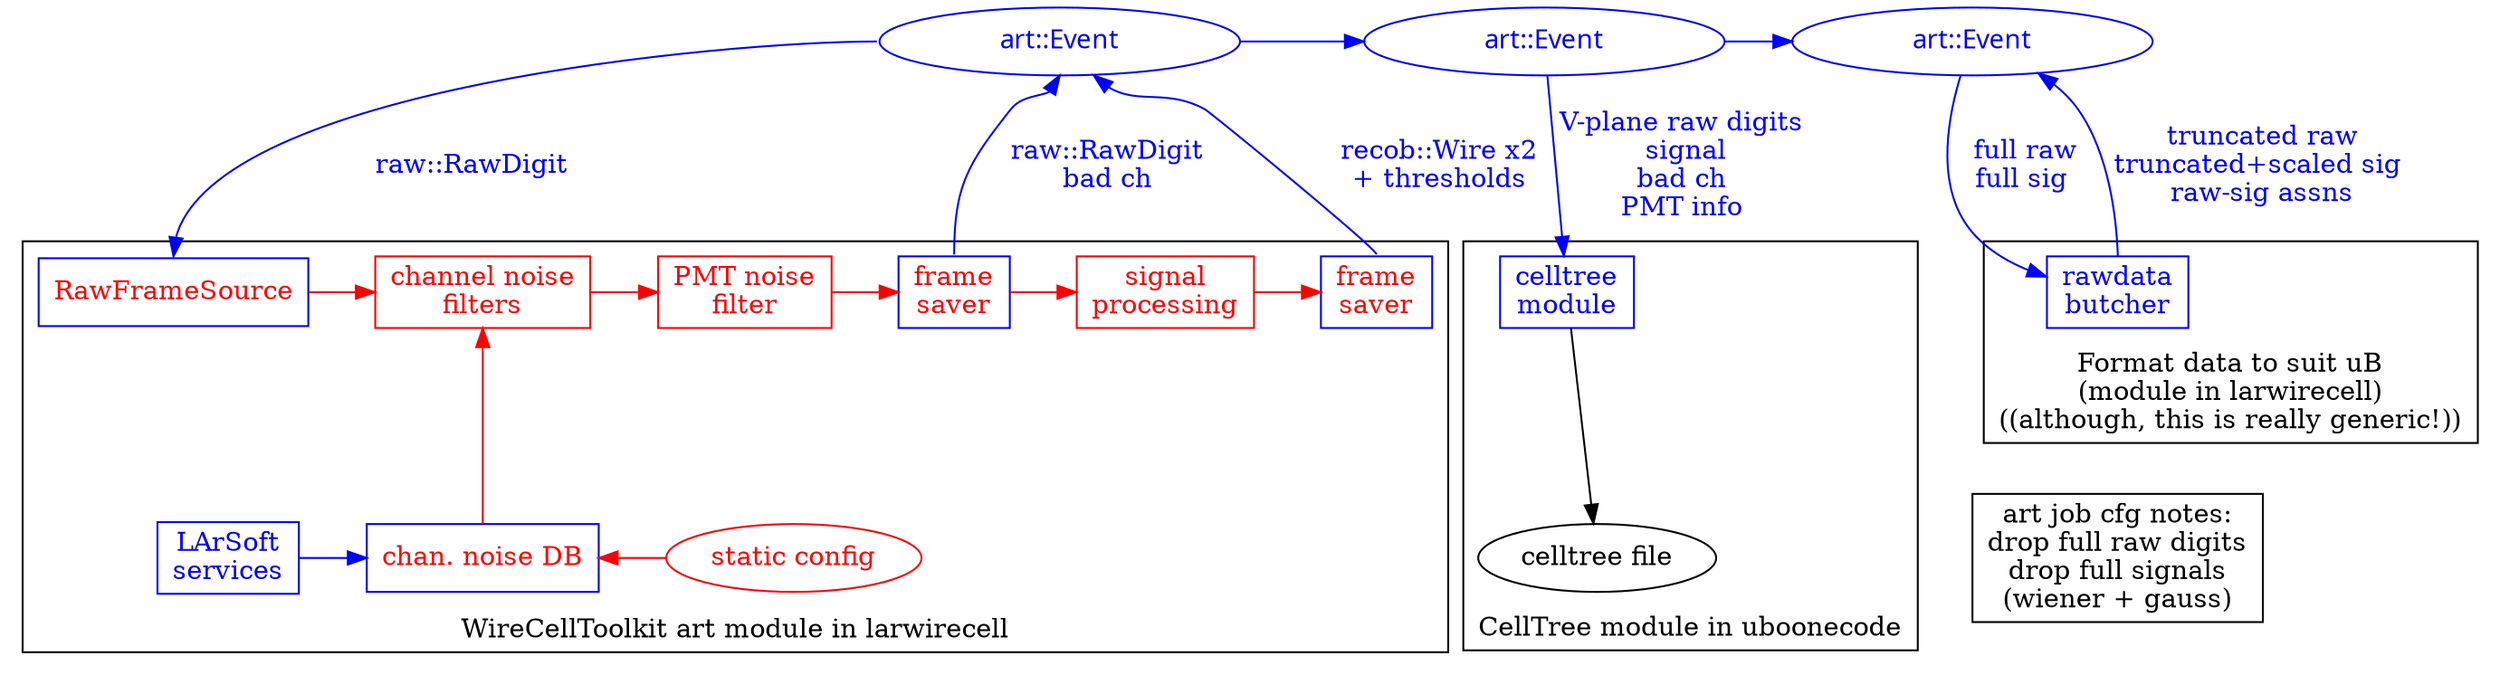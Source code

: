 digraph nfsp {
	newrank=true;
	compound=true;

	event[label="         art::Event         ",fontname="fixed",color=blue,fontcolor=blue];
	event2[label="         art::Event         ",fontname="fixed",color=blue,fontcolor=blue];
	event3[label="         art::Event         ",fontname="fixed",color=blue,fontcolor=blue];

	node[shape=box];

	subgraph cluster_0 {
		ndbcfg[label="static config",color=red,fontcolor=red, shape=ellipse];

		input[label="RawFrameSource",color=blue,fontcolor=red];
		nfch[label="channel noise\nfilters",color=red,fontcolor=red];
		nfpm[label="PMT noise\nfilter",color=red,fontcolor=red];
		//bcs[label="frame\nsaver",color=blue,fontcolor=red];
		rfs[label="frame\nsaver",color=blue,fontcolor=red];
		sp[label="signal\nprocessing",color=red,fontcolor=red];
		cfs[label="frame\nsaver",color=blue,fontcolor=red];


		svcs[label="LArSoft\nservices",color=blue,fontcolor=blue];
		chndb[label="chan. noise DB",color=blue,fontcolor=red];
		label="WireCellToolkit art module in larwirecell";
		labelloc="b";		
	}

		
	subgraph cluster_1 {
		ctm[label="celltree\nmodule",color=blue,fontcolor=blue];
		celltree[label="celltree file", shape=ellipse];
		label="CellTree module in uboonecode"
		labelloc="b";
	}

	subgraph cluster_2 {
		butcher[label="rawdata\nbutcher",color=blue,fontcolor=blue];
		label="Format data to suit uB\n(module in larwirecell)\n((although, this is really generic!))";
		labelloc="b";
	}

	{rank=same; event, event2, event3}
	{rank=same; input,nfch,nfpm,rfs,sp,cfs, ctm, butcher}

	
	{rank=same; svcs, chndb, ndbcfg}

	artcfg[label="art job cfg notes:\ndrop full raw digits\ndrop full signals\n(wiener + gauss)"];
	

	event->event2->event3[color=blue];
	
	event:w->input:n[label="raw::RawDigit",color=blue,fontcolor=blue];
	input->nfch->nfpm->rfs->sp->cfs[color=red];
	rfs:n->event:s[label="raw::RawDigit\nbad ch",color=blue,fontcolor=blue];

	cfs:n->event:se[label="recob::Wire x2\n+ thresholds",color=blue,fontcolor=blue];
	
	svcs->chndb[color=blue];
	nfch->chndb[dir=back,color=red];
	chndb->ndbcfg[dir=back,color=red];
	
	event2->ctm[label="V-plane raw digits\n signal\nbad ch\nPMT info",color=blue,fontcolor=blue]
	ctm->celltree;
	
	event3->butcher[label=" full raw\nfull sig",color=blue,fontcolor=blue];
	butcher->event3[label=" truncated raw\ntruncated+scaled sig\n raw-sig assns",color=blue,fontcolor=blue];

	butcher->artcfg[style=invis];
	
}